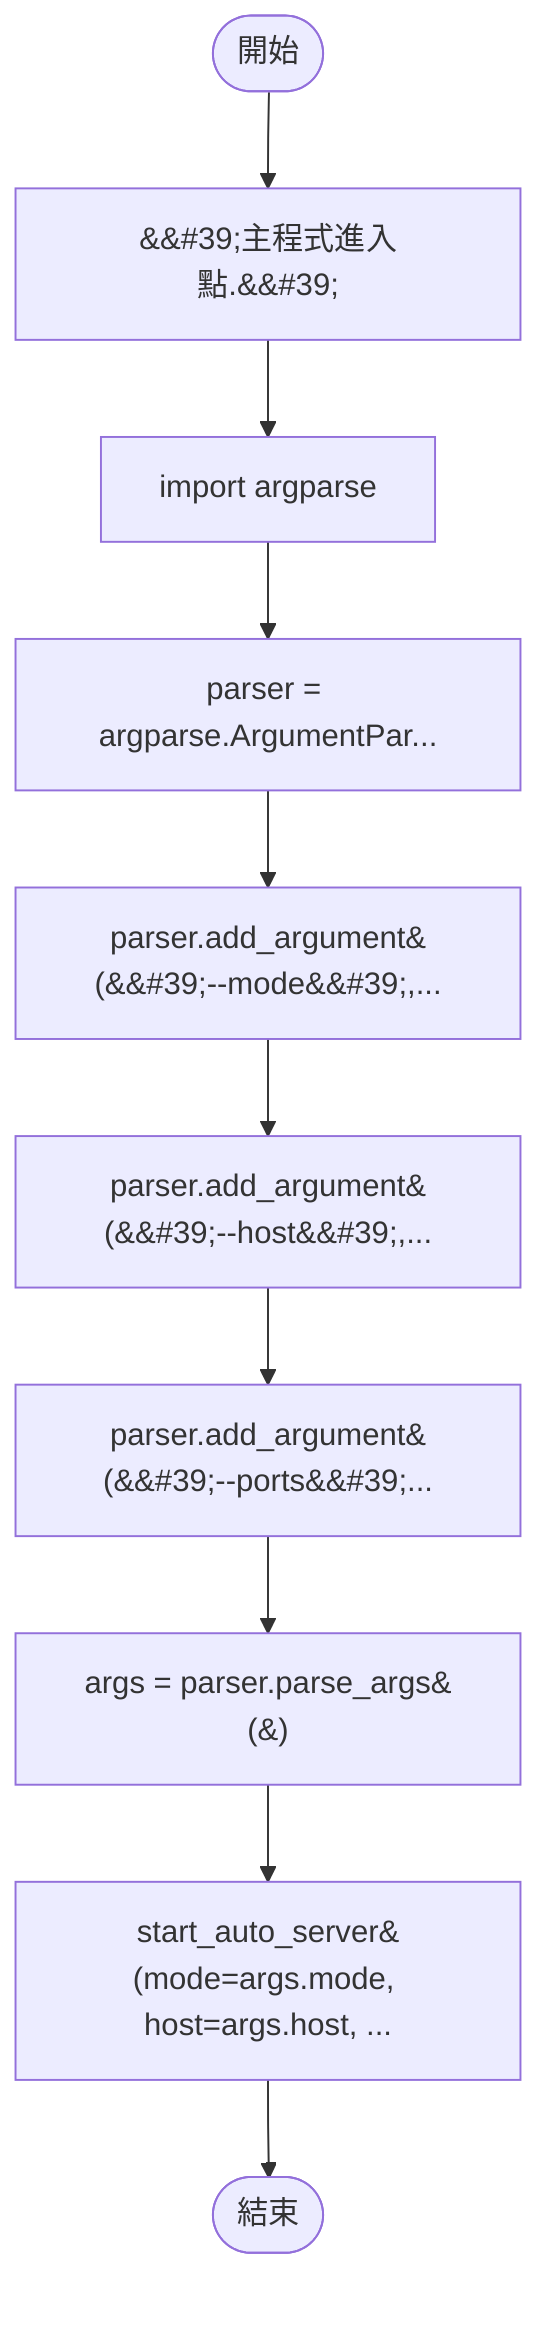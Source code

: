 flowchart TB
    n1([開始])
    n2([結束])
    n3[&amp;&#35;39;主程式進入點.&amp;&#35;39;]
    n4[import argparse]
    n5[parser = argparse.ArgumentPar...]
    n6[parser.add_argument&#40;&amp;&#35;39;--mode&amp;&#35;39;,...]
    n7[parser.add_argument&#40;&amp;&#35;39;--host&amp;&#35;39;,...]
    n8[parser.add_argument&#40;&amp;&#35;39;--ports&amp;&#35;39;...]
    n9[args = parser.parse_args&#40;&#41;]
    n10[start_auto_server&#40;mode=args.mode, host=args.host, ...]
    n1 --> n3
    n3 --> n4
    n4 --> n5
    n5 --> n6
    n6 --> n7
    n7 --> n8
    n8 --> n9
    n9 --> n10
    n10 --> n2
